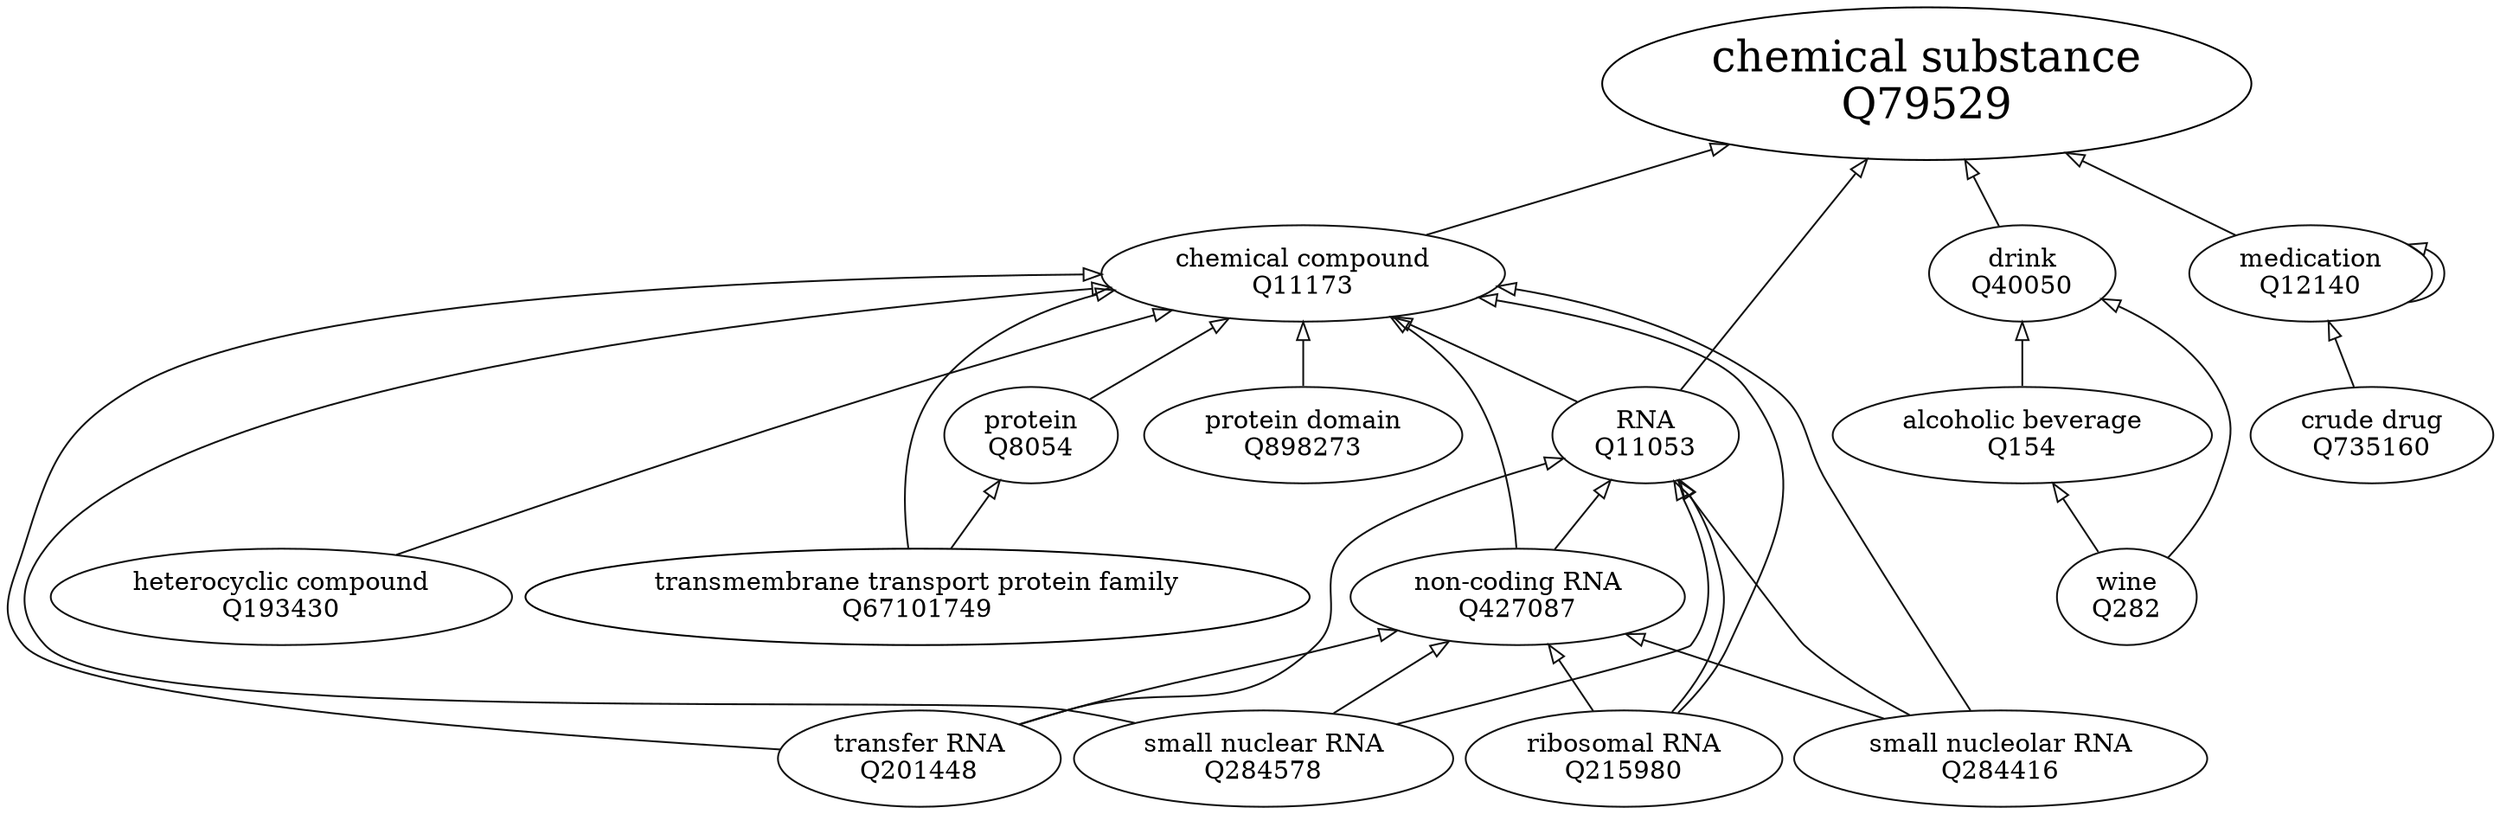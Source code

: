 strict digraph {
	graph [nodesep=0.1,
		rankdir=BT,
		ranksep=0.5
	];
	"chemical substance
Q79529"	[fontsize=24];
	"protein
Q8054"	[color="#111111"];
	"chemical compound
Q11173"	[color="#111111"];
	"protein
Q8054" -> "chemical compound
Q11173"	[arrowhead=o,
		color="#111111"];
	"chemical compound
Q11173" -> "chemical substance
Q79529"	[arrowhead=o,
		color="#111111"];
	"non-coding RNA
Q427087"	[color="#111111"];
	"non-coding RNA
Q427087" -> "chemical compound
Q11173"	[arrowhead=o,
		color="#111111"];
	"RNA
Q11053"	[color="#111111"];
	"non-coding RNA
Q427087" -> "RNA
Q11053"	[arrowhead=o,
		color="#111111"];
	"RNA
Q11053" -> "chemical substance
Q79529"	[arrowhead=o,
		color="#111111"];
	"RNA
Q11053" -> "chemical compound
Q11173"	[arrowhead=o,
		color="#111111"];
	"protein domain
Q898273"	[color="#111111"];
	"protein domain
Q898273" -> "chemical compound
Q11173"	[arrowhead=o,
		color="#111111",
		minlen=1];
	"wine
Q282"	[color="#111111"];
	"alcoholic beverage
Q154"	[color="#111111"];
	"wine
Q282" -> "alcoholic beverage
Q154"	[arrowhead=o,
		color="#111111"];
	"drink
Q40050"	[color="#111111"];
	"wine
Q282" -> "drink
Q40050"	[arrowhead=o,
		color="#111111"];
	"alcoholic beverage
Q154" -> "drink
Q40050"	[arrowhead=o,
		color="#111111"];
	"drink
Q40050" -> "chemical substance
Q79529"	[arrowhead=o,
		color="#111111"];
	"transfer RNA
Q201448"	[color="#111111"];
	"transfer RNA
Q201448" -> "chemical compound
Q11173"	[arrowhead=o,
		color="#111111"];
	"transfer RNA
Q201448" -> "non-coding RNA
Q427087"	[arrowhead=o,
		color="#111111"];
	"transfer RNA
Q201448" -> "RNA
Q11053"	[arrowhead=o,
		color="#111111"];
	"small nucleolar RNA
Q284416"	[color="#111111"];
	"small nucleolar RNA
Q284416" -> "chemical compound
Q11173"	[arrowhead=o,
		color="#111111"];
	"small nucleolar RNA
Q284416" -> "non-coding RNA
Q427087"	[arrowhead=o,
		color="#111111"];
	"small nucleolar RNA
Q284416" -> "RNA
Q11053"	[arrowhead=o,
		color="#111111"];
	"transmembrane transport protein family
Q67101749" -> "protein
Q8054"	[arrowhead=o,
		color="#111111"];
	"transmembrane transport protein family
Q67101749" -> "chemical compound
Q11173"	[arrowhead=o,
		color="#111111"];
	"medication
Q12140"	[color="#111111"];
	"medication
Q12140" -> "chemical substance
Q79529"	[arrowhead=o,
		color="#111111"];
	"medication
Q12140" -> "medication
Q12140"	[arrowhead=o,
		color="#111111"];
	"crude drug
Q735160"	[color="#111111"];
	"crude drug
Q735160" -> "medication
Q12140"	[arrowhead=o,
		color="#111111",
		minlen=1];
	"ribosomal RNA
Q215980"	[color="#111111"];
	"ribosomal RNA
Q215980" -> "chemical compound
Q11173"	[arrowhead=o,
		color="#111111"];
	"ribosomal RNA
Q215980" -> "non-coding RNA
Q427087"	[arrowhead=o,
		color="#111111"];
	"ribosomal RNA
Q215980" -> "RNA
Q11053"	[arrowhead=o,
		color="#111111"];
	"small nuclear RNA
Q284578"	[color="#111111"];
	"small nuclear RNA
Q284578" -> "chemical compound
Q11173"	[arrowhead=o,
		color="#111111"];
	"small nuclear RNA
Q284578" -> "non-coding RNA
Q427087"	[arrowhead=o,
		color="#111111"];
	"small nuclear RNA
Q284578" -> "RNA
Q11053"	[arrowhead=o,
		color="#111111"];
	"heterocyclic compound
Q193430"	[color="#111111"];
	"heterocyclic compound
Q193430" -> "chemical compound
Q11173"	[arrowhead=o,
		color="#111111",
		minlen=2];
}
